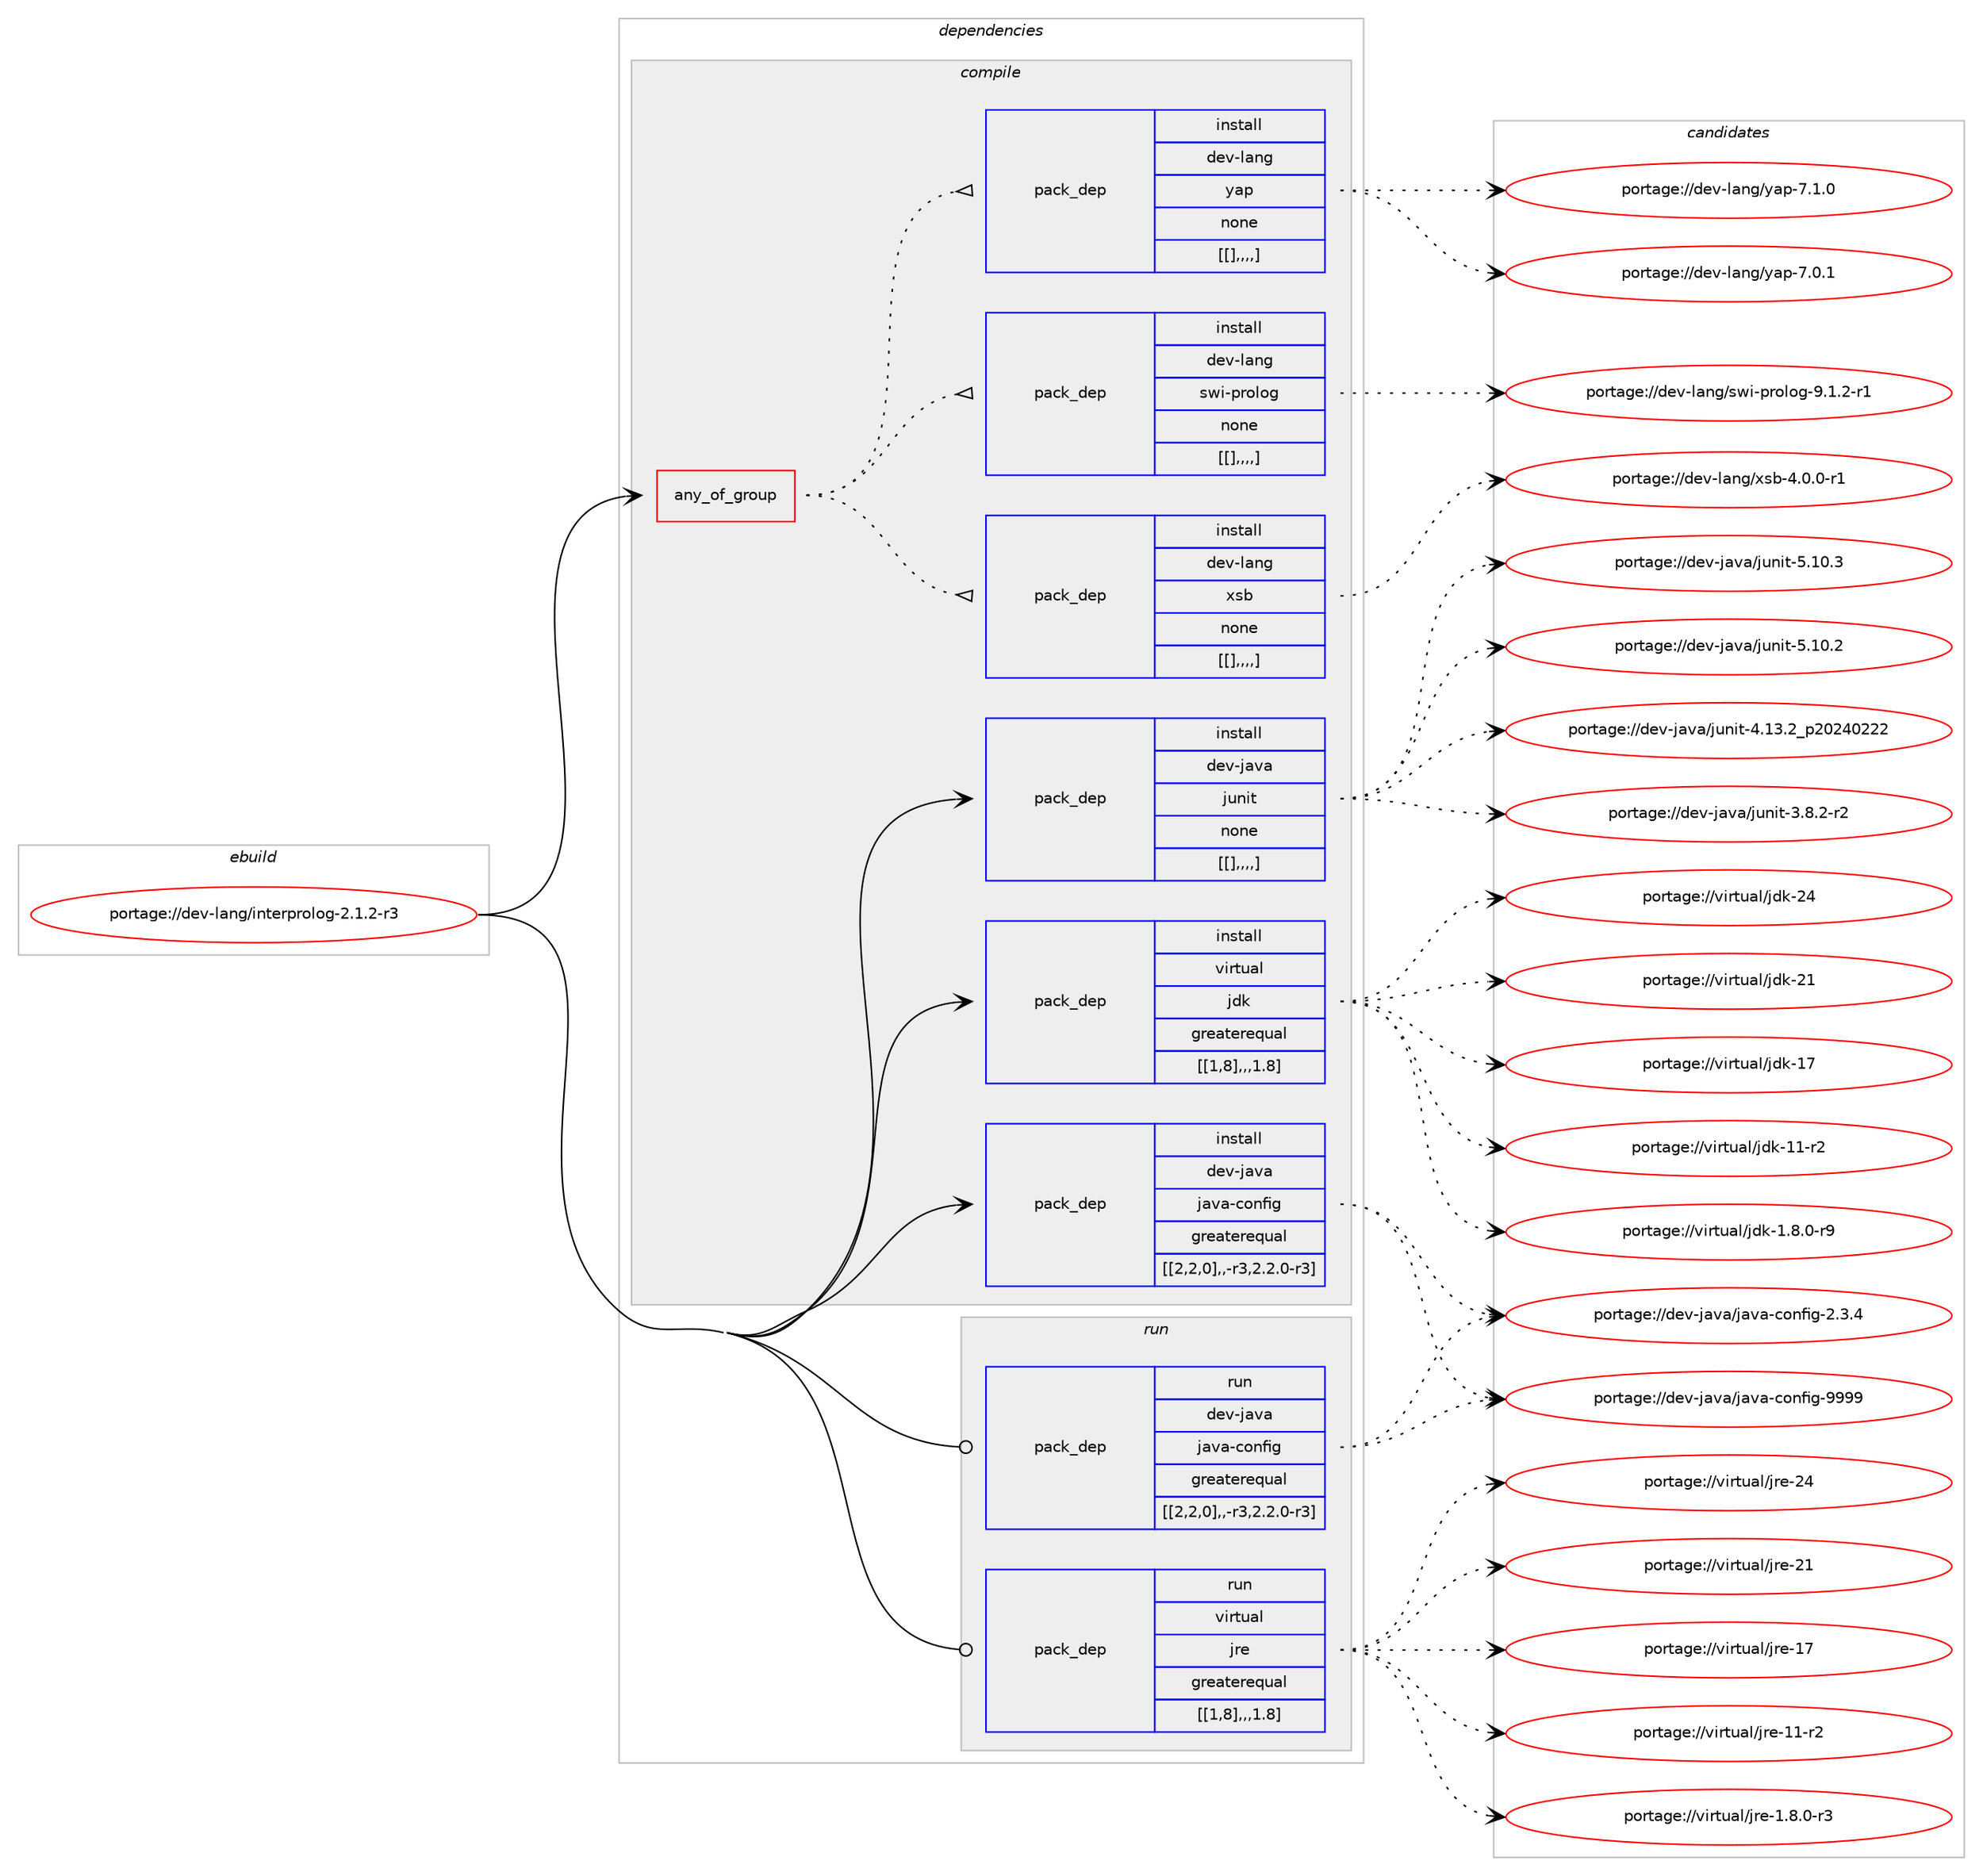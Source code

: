 digraph prolog {

# *************
# Graph options
# *************

newrank=true;
concentrate=true;
compound=true;
graph [rankdir=LR,fontname=Helvetica,fontsize=10,ranksep=1.5];#, ranksep=2.5, nodesep=0.2];
edge  [arrowhead=vee];
node  [fontname=Helvetica,fontsize=10];

# **********
# The ebuild
# **********

subgraph cluster_leftcol {
color=gray;
label=<<i>ebuild</i>>;
id [label="portage://dev-lang/interprolog-2.1.2-r3", color=red, width=4, href="../dev-lang/interprolog-2.1.2-r3.svg"];
}

# ****************
# The dependencies
# ****************

subgraph cluster_midcol {
color=gray;
label=<<i>dependencies</i>>;
subgraph cluster_compile {
fillcolor="#eeeeee";
style=filled;
label=<<i>compile</i>>;
subgraph any936 {
dependency99683 [label=<<TABLE BORDER="0" CELLBORDER="1" CELLSPACING="0" CELLPADDING="4"><TR><TD CELLPADDING="10">any_of_group</TD></TR></TABLE>>, shape=none, color=red];subgraph pack75252 {
dependency99684 [label=<<TABLE BORDER="0" CELLBORDER="1" CELLSPACING="0" CELLPADDING="4" WIDTH="220"><TR><TD ROWSPAN="6" CELLPADDING="30">pack_dep</TD></TR><TR><TD WIDTH="110">install</TD></TR><TR><TD>dev-lang</TD></TR><TR><TD>xsb</TD></TR><TR><TD>none</TD></TR><TR><TD>[[],,,,]</TD></TR></TABLE>>, shape=none, color=blue];
}
dependency99683:e -> dependency99684:w [weight=20,style="dotted",arrowhead="oinv"];
subgraph pack75253 {
dependency99685 [label=<<TABLE BORDER="0" CELLBORDER="1" CELLSPACING="0" CELLPADDING="4" WIDTH="220"><TR><TD ROWSPAN="6" CELLPADDING="30">pack_dep</TD></TR><TR><TD WIDTH="110">install</TD></TR><TR><TD>dev-lang</TD></TR><TR><TD>swi-prolog</TD></TR><TR><TD>none</TD></TR><TR><TD>[[],,,,]</TD></TR></TABLE>>, shape=none, color=blue];
}
dependency99683:e -> dependency99685:w [weight=20,style="dotted",arrowhead="oinv"];
subgraph pack75254 {
dependency99686 [label=<<TABLE BORDER="0" CELLBORDER="1" CELLSPACING="0" CELLPADDING="4" WIDTH="220"><TR><TD ROWSPAN="6" CELLPADDING="30">pack_dep</TD></TR><TR><TD WIDTH="110">install</TD></TR><TR><TD>dev-lang</TD></TR><TR><TD>yap</TD></TR><TR><TD>none</TD></TR><TR><TD>[[],,,,]</TD></TR></TABLE>>, shape=none, color=blue];
}
dependency99683:e -> dependency99686:w [weight=20,style="dotted",arrowhead="oinv"];
}
id:e -> dependency99683:w [weight=20,style="solid",arrowhead="vee"];
subgraph pack75255 {
dependency99687 [label=<<TABLE BORDER="0" CELLBORDER="1" CELLSPACING="0" CELLPADDING="4" WIDTH="220"><TR><TD ROWSPAN="6" CELLPADDING="30">pack_dep</TD></TR><TR><TD WIDTH="110">install</TD></TR><TR><TD>dev-java</TD></TR><TR><TD>java-config</TD></TR><TR><TD>greaterequal</TD></TR><TR><TD>[[2,2,0],,-r3,2.2.0-r3]</TD></TR></TABLE>>, shape=none, color=blue];
}
id:e -> dependency99687:w [weight=20,style="solid",arrowhead="vee"];
subgraph pack75256 {
dependency99688 [label=<<TABLE BORDER="0" CELLBORDER="1" CELLSPACING="0" CELLPADDING="4" WIDTH="220"><TR><TD ROWSPAN="6" CELLPADDING="30">pack_dep</TD></TR><TR><TD WIDTH="110">install</TD></TR><TR><TD>dev-java</TD></TR><TR><TD>junit</TD></TR><TR><TD>none</TD></TR><TR><TD>[[],,,,]</TD></TR></TABLE>>, shape=none, color=blue];
}
id:e -> dependency99688:w [weight=20,style="solid",arrowhead="vee"];
subgraph pack75257 {
dependency99689 [label=<<TABLE BORDER="0" CELLBORDER="1" CELLSPACING="0" CELLPADDING="4" WIDTH="220"><TR><TD ROWSPAN="6" CELLPADDING="30">pack_dep</TD></TR><TR><TD WIDTH="110">install</TD></TR><TR><TD>virtual</TD></TR><TR><TD>jdk</TD></TR><TR><TD>greaterequal</TD></TR><TR><TD>[[1,8],,,1.8]</TD></TR></TABLE>>, shape=none, color=blue];
}
id:e -> dependency99689:w [weight=20,style="solid",arrowhead="vee"];
}
subgraph cluster_compileandrun {
fillcolor="#eeeeee";
style=filled;
label=<<i>compile and run</i>>;
}
subgraph cluster_run {
fillcolor="#eeeeee";
style=filled;
label=<<i>run</i>>;
subgraph pack75258 {
dependency99690 [label=<<TABLE BORDER="0" CELLBORDER="1" CELLSPACING="0" CELLPADDING="4" WIDTH="220"><TR><TD ROWSPAN="6" CELLPADDING="30">pack_dep</TD></TR><TR><TD WIDTH="110">run</TD></TR><TR><TD>dev-java</TD></TR><TR><TD>java-config</TD></TR><TR><TD>greaterequal</TD></TR><TR><TD>[[2,2,0],,-r3,2.2.0-r3]</TD></TR></TABLE>>, shape=none, color=blue];
}
id:e -> dependency99690:w [weight=20,style="solid",arrowhead="odot"];
subgraph pack75259 {
dependency99691 [label=<<TABLE BORDER="0" CELLBORDER="1" CELLSPACING="0" CELLPADDING="4" WIDTH="220"><TR><TD ROWSPAN="6" CELLPADDING="30">pack_dep</TD></TR><TR><TD WIDTH="110">run</TD></TR><TR><TD>virtual</TD></TR><TR><TD>jre</TD></TR><TR><TD>greaterequal</TD></TR><TR><TD>[[1,8],,,1.8]</TD></TR></TABLE>>, shape=none, color=blue];
}
id:e -> dependency99691:w [weight=20,style="solid",arrowhead="odot"];
}
}

# **************
# The candidates
# **************

subgraph cluster_choices {
rank=same;
color=gray;
label=<<i>candidates</i>>;

subgraph choice75252 {
color=black;
nodesep=1;
choice100101118451089711010347120115984552464846484511449 [label="portage://dev-lang/xsb-4.0.0-r1", color=red, width=4,href="../dev-lang/xsb-4.0.0-r1.svg"];
dependency99684:e -> choice100101118451089711010347120115984552464846484511449:w [style=dotted,weight="100"];
}
subgraph choice75253 {
color=black;
nodesep=1;
choice100101118451089711010347115119105451121141111081111034557464946504511449 [label="portage://dev-lang/swi-prolog-9.1.2-r1", color=red, width=4,href="../dev-lang/swi-prolog-9.1.2-r1.svg"];
dependency99685:e -> choice100101118451089711010347115119105451121141111081111034557464946504511449:w [style=dotted,weight="100"];
}
subgraph choice75254 {
color=black;
nodesep=1;
choice10010111845108971101034712197112455546494648 [label="portage://dev-lang/yap-7.1.0", color=red, width=4,href="../dev-lang/yap-7.1.0.svg"];
choice10010111845108971101034712197112455546484649 [label="portage://dev-lang/yap-7.0.1", color=red, width=4,href="../dev-lang/yap-7.0.1.svg"];
dependency99686:e -> choice10010111845108971101034712197112455546494648:w [style=dotted,weight="100"];
dependency99686:e -> choice10010111845108971101034712197112455546484649:w [style=dotted,weight="100"];
}
subgraph choice75255 {
color=black;
nodesep=1;
choice10010111845106971189747106971189745991111101021051034557575757 [label="portage://dev-java/java-config-9999", color=red, width=4,href="../dev-java/java-config-9999.svg"];
choice1001011184510697118974710697118974599111110102105103455046514652 [label="portage://dev-java/java-config-2.3.4", color=red, width=4,href="../dev-java/java-config-2.3.4.svg"];
dependency99687:e -> choice10010111845106971189747106971189745991111101021051034557575757:w [style=dotted,weight="100"];
dependency99687:e -> choice1001011184510697118974710697118974599111110102105103455046514652:w [style=dotted,weight="100"];
}
subgraph choice75256 {
color=black;
nodesep=1;
choice1001011184510697118974710611711010511645534649484651 [label="portage://dev-java/junit-5.10.3", color=red, width=4,href="../dev-java/junit-5.10.3.svg"];
choice1001011184510697118974710611711010511645534649484650 [label="portage://dev-java/junit-5.10.2", color=red, width=4,href="../dev-java/junit-5.10.2.svg"];
choice1001011184510697118974710611711010511645524649514650951125048505248505050 [label="portage://dev-java/junit-4.13.2_p20240222", color=red, width=4,href="../dev-java/junit-4.13.2_p20240222.svg"];
choice100101118451069711897471061171101051164551465646504511450 [label="portage://dev-java/junit-3.8.2-r2", color=red, width=4,href="../dev-java/junit-3.8.2-r2.svg"];
dependency99688:e -> choice1001011184510697118974710611711010511645534649484651:w [style=dotted,weight="100"];
dependency99688:e -> choice1001011184510697118974710611711010511645534649484650:w [style=dotted,weight="100"];
dependency99688:e -> choice1001011184510697118974710611711010511645524649514650951125048505248505050:w [style=dotted,weight="100"];
dependency99688:e -> choice100101118451069711897471061171101051164551465646504511450:w [style=dotted,weight="100"];
}
subgraph choice75257 {
color=black;
nodesep=1;
choice1181051141161179710847106100107455052 [label="portage://virtual/jdk-24", color=red, width=4,href="../virtual/jdk-24.svg"];
choice1181051141161179710847106100107455049 [label="portage://virtual/jdk-21", color=red, width=4,href="../virtual/jdk-21.svg"];
choice1181051141161179710847106100107454955 [label="portage://virtual/jdk-17", color=red, width=4,href="../virtual/jdk-17.svg"];
choice11810511411611797108471061001074549494511450 [label="portage://virtual/jdk-11-r2", color=red, width=4,href="../virtual/jdk-11-r2.svg"];
choice11810511411611797108471061001074549465646484511457 [label="portage://virtual/jdk-1.8.0-r9", color=red, width=4,href="../virtual/jdk-1.8.0-r9.svg"];
dependency99689:e -> choice1181051141161179710847106100107455052:w [style=dotted,weight="100"];
dependency99689:e -> choice1181051141161179710847106100107455049:w [style=dotted,weight="100"];
dependency99689:e -> choice1181051141161179710847106100107454955:w [style=dotted,weight="100"];
dependency99689:e -> choice11810511411611797108471061001074549494511450:w [style=dotted,weight="100"];
dependency99689:e -> choice11810511411611797108471061001074549465646484511457:w [style=dotted,weight="100"];
}
subgraph choice75258 {
color=black;
nodesep=1;
choice10010111845106971189747106971189745991111101021051034557575757 [label="portage://dev-java/java-config-9999", color=red, width=4,href="../dev-java/java-config-9999.svg"];
choice1001011184510697118974710697118974599111110102105103455046514652 [label="portage://dev-java/java-config-2.3.4", color=red, width=4,href="../dev-java/java-config-2.3.4.svg"];
dependency99690:e -> choice10010111845106971189747106971189745991111101021051034557575757:w [style=dotted,weight="100"];
dependency99690:e -> choice1001011184510697118974710697118974599111110102105103455046514652:w [style=dotted,weight="100"];
}
subgraph choice75259 {
color=black;
nodesep=1;
choice1181051141161179710847106114101455052 [label="portage://virtual/jre-24", color=red, width=4,href="../virtual/jre-24.svg"];
choice1181051141161179710847106114101455049 [label="portage://virtual/jre-21", color=red, width=4,href="../virtual/jre-21.svg"];
choice1181051141161179710847106114101454955 [label="portage://virtual/jre-17", color=red, width=4,href="../virtual/jre-17.svg"];
choice11810511411611797108471061141014549494511450 [label="portage://virtual/jre-11-r2", color=red, width=4,href="../virtual/jre-11-r2.svg"];
choice11810511411611797108471061141014549465646484511451 [label="portage://virtual/jre-1.8.0-r3", color=red, width=4,href="../virtual/jre-1.8.0-r3.svg"];
dependency99691:e -> choice1181051141161179710847106114101455052:w [style=dotted,weight="100"];
dependency99691:e -> choice1181051141161179710847106114101455049:w [style=dotted,weight="100"];
dependency99691:e -> choice1181051141161179710847106114101454955:w [style=dotted,weight="100"];
dependency99691:e -> choice11810511411611797108471061141014549494511450:w [style=dotted,weight="100"];
dependency99691:e -> choice11810511411611797108471061141014549465646484511451:w [style=dotted,weight="100"];
}
}

}
